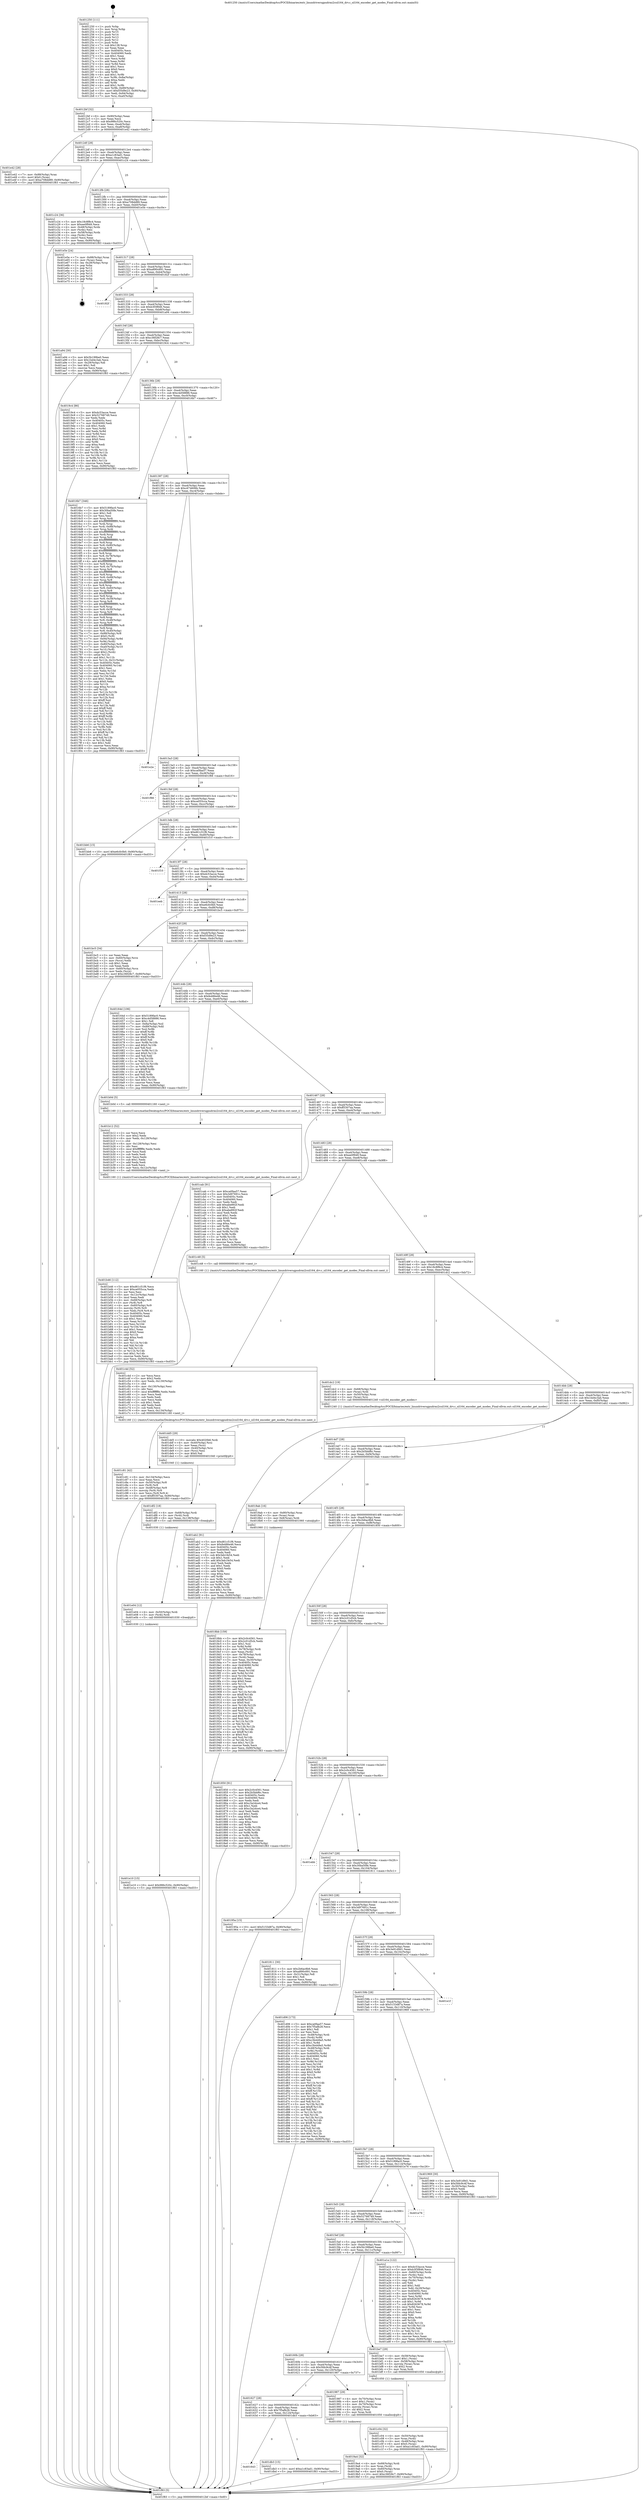 digraph "0x401250" {
  label = "0x401250 (/mnt/c/Users/mathe/Desktop/tcc/POCII/binaries/extr_linuxdriversgpudrmi2csil164_drv.c_sil164_encoder_get_modes_Final-ollvm.out::main(0))"
  labelloc = "t"
  node[shape=record]

  Entry [label="",width=0.3,height=0.3,shape=circle,fillcolor=black,style=filled]
  "0x4012bf" [label="{
     0x4012bf [32]\l
     | [instrs]\l
     &nbsp;&nbsp;0x4012bf \<+6\>: mov -0x90(%rbp),%eax\l
     &nbsp;&nbsp;0x4012c5 \<+2\>: mov %eax,%ecx\l
     &nbsp;&nbsp;0x4012c7 \<+6\>: sub $0x986c520c,%ecx\l
     &nbsp;&nbsp;0x4012cd \<+6\>: mov %eax,-0xa4(%rbp)\l
     &nbsp;&nbsp;0x4012d3 \<+6\>: mov %ecx,-0xa8(%rbp)\l
     &nbsp;&nbsp;0x4012d9 \<+6\>: je 0000000000401e42 \<main+0xbf2\>\l
  }"]
  "0x401e42" [label="{
     0x401e42 [28]\l
     | [instrs]\l
     &nbsp;&nbsp;0x401e42 \<+7\>: mov -0x88(%rbp),%rax\l
     &nbsp;&nbsp;0x401e49 \<+6\>: movl $0x0,(%rax)\l
     &nbsp;&nbsp;0x401e4f \<+10\>: movl $0xa708dd89,-0x90(%rbp)\l
     &nbsp;&nbsp;0x401e59 \<+5\>: jmp 0000000000401f83 \<main+0xd33\>\l
  }"]
  "0x4012df" [label="{
     0x4012df [28]\l
     | [instrs]\l
     &nbsp;&nbsp;0x4012df \<+5\>: jmp 00000000004012e4 \<main+0x94\>\l
     &nbsp;&nbsp;0x4012e4 \<+6\>: mov -0xa4(%rbp),%eax\l
     &nbsp;&nbsp;0x4012ea \<+5\>: sub $0xa1c83ad1,%eax\l
     &nbsp;&nbsp;0x4012ef \<+6\>: mov %eax,-0xac(%rbp)\l
     &nbsp;&nbsp;0x4012f5 \<+6\>: je 0000000000401c24 \<main+0x9d4\>\l
  }"]
  Exit [label="",width=0.3,height=0.3,shape=circle,fillcolor=black,style=filled,peripheries=2]
  "0x401c24" [label="{
     0x401c24 [36]\l
     | [instrs]\l
     &nbsp;&nbsp;0x401c24 \<+5\>: mov $0x18c8f8c4,%eax\l
     &nbsp;&nbsp;0x401c29 \<+5\>: mov $0xee0f949,%ecx\l
     &nbsp;&nbsp;0x401c2e \<+4\>: mov -0x48(%rbp),%rdx\l
     &nbsp;&nbsp;0x401c32 \<+2\>: mov (%rdx),%esi\l
     &nbsp;&nbsp;0x401c34 \<+4\>: mov -0x58(%rbp),%rdx\l
     &nbsp;&nbsp;0x401c38 \<+2\>: cmp (%rdx),%esi\l
     &nbsp;&nbsp;0x401c3a \<+3\>: cmovl %ecx,%eax\l
     &nbsp;&nbsp;0x401c3d \<+6\>: mov %eax,-0x90(%rbp)\l
     &nbsp;&nbsp;0x401c43 \<+5\>: jmp 0000000000401f83 \<main+0xd33\>\l
  }"]
  "0x4012fb" [label="{
     0x4012fb [28]\l
     | [instrs]\l
     &nbsp;&nbsp;0x4012fb \<+5\>: jmp 0000000000401300 \<main+0xb0\>\l
     &nbsp;&nbsp;0x401300 \<+6\>: mov -0xa4(%rbp),%eax\l
     &nbsp;&nbsp;0x401306 \<+5\>: sub $0xa708dd89,%eax\l
     &nbsp;&nbsp;0x40130b \<+6\>: mov %eax,-0xb0(%rbp)\l
     &nbsp;&nbsp;0x401311 \<+6\>: je 0000000000401e5e \<main+0xc0e\>\l
  }"]
  "0x401e10" [label="{
     0x401e10 [15]\l
     | [instrs]\l
     &nbsp;&nbsp;0x401e10 \<+10\>: movl $0x986c520c,-0x90(%rbp)\l
     &nbsp;&nbsp;0x401e1a \<+5\>: jmp 0000000000401f83 \<main+0xd33\>\l
  }"]
  "0x401e5e" [label="{
     0x401e5e [24]\l
     | [instrs]\l
     &nbsp;&nbsp;0x401e5e \<+7\>: mov -0x88(%rbp),%rax\l
     &nbsp;&nbsp;0x401e65 \<+2\>: mov (%rax),%eax\l
     &nbsp;&nbsp;0x401e67 \<+4\>: lea -0x28(%rbp),%rsp\l
     &nbsp;&nbsp;0x401e6b \<+1\>: pop %rbx\l
     &nbsp;&nbsp;0x401e6c \<+2\>: pop %r12\l
     &nbsp;&nbsp;0x401e6e \<+2\>: pop %r13\l
     &nbsp;&nbsp;0x401e70 \<+2\>: pop %r14\l
     &nbsp;&nbsp;0x401e72 \<+2\>: pop %r15\l
     &nbsp;&nbsp;0x401e74 \<+1\>: pop %rbp\l
     &nbsp;&nbsp;0x401e75 \<+1\>: ret\l
  }"]
  "0x401317" [label="{
     0x401317 [28]\l
     | [instrs]\l
     &nbsp;&nbsp;0x401317 \<+5\>: jmp 000000000040131c \<main+0xcc\>\l
     &nbsp;&nbsp;0x40131c \<+6\>: mov -0xa4(%rbp),%eax\l
     &nbsp;&nbsp;0x401322 \<+5\>: sub $0xa890c691,%eax\l
     &nbsp;&nbsp;0x401327 \<+6\>: mov %eax,-0xb4(%rbp)\l
     &nbsp;&nbsp;0x40132d \<+6\>: je 000000000040182f \<main+0x5df\>\l
  }"]
  "0x401e04" [label="{
     0x401e04 [12]\l
     | [instrs]\l
     &nbsp;&nbsp;0x401e04 \<+4\>: mov -0x50(%rbp),%rdi\l
     &nbsp;&nbsp;0x401e08 \<+3\>: mov (%rdi),%rdi\l
     &nbsp;&nbsp;0x401e0b \<+5\>: call 0000000000401030 \<free@plt\>\l
     | [calls]\l
     &nbsp;&nbsp;0x401030 \{1\} (unknown)\l
  }"]
  "0x40182f" [label="{
     0x40182f\l
  }", style=dashed]
  "0x401333" [label="{
     0x401333 [28]\l
     | [instrs]\l
     &nbsp;&nbsp;0x401333 \<+5\>: jmp 0000000000401338 \<main+0xe8\>\l
     &nbsp;&nbsp;0x401338 \<+6\>: mov -0xa4(%rbp),%eax\l
     &nbsp;&nbsp;0x40133e \<+5\>: sub $0xb3f3f846,%eax\l
     &nbsp;&nbsp;0x401343 \<+6\>: mov %eax,-0xb8(%rbp)\l
     &nbsp;&nbsp;0x401349 \<+6\>: je 0000000000401a94 \<main+0x844\>\l
  }"]
  "0x401df2" [label="{
     0x401df2 [18]\l
     | [instrs]\l
     &nbsp;&nbsp;0x401df2 \<+4\>: mov -0x68(%rbp),%rdi\l
     &nbsp;&nbsp;0x401df6 \<+3\>: mov (%rdi),%rdi\l
     &nbsp;&nbsp;0x401df9 \<+6\>: mov %eax,-0x138(%rbp)\l
     &nbsp;&nbsp;0x401dff \<+5\>: call 0000000000401030 \<free@plt\>\l
     | [calls]\l
     &nbsp;&nbsp;0x401030 \{1\} (unknown)\l
  }"]
  "0x401a94" [label="{
     0x401a94 [30]\l
     | [instrs]\l
     &nbsp;&nbsp;0x401a94 \<+5\>: mov $0x5b199be0,%eax\l
     &nbsp;&nbsp;0x401a99 \<+5\>: mov $0x1bd4c3ab,%ecx\l
     &nbsp;&nbsp;0x401a9e \<+3\>: mov -0x29(%rbp),%dl\l
     &nbsp;&nbsp;0x401aa1 \<+3\>: test $0x1,%dl\l
     &nbsp;&nbsp;0x401aa4 \<+3\>: cmovne %ecx,%eax\l
     &nbsp;&nbsp;0x401aa7 \<+6\>: mov %eax,-0x90(%rbp)\l
     &nbsp;&nbsp;0x401aad \<+5\>: jmp 0000000000401f83 \<main+0xd33\>\l
  }"]
  "0x40134f" [label="{
     0x40134f [28]\l
     | [instrs]\l
     &nbsp;&nbsp;0x40134f \<+5\>: jmp 0000000000401354 \<main+0x104\>\l
     &nbsp;&nbsp;0x401354 \<+6\>: mov -0xa4(%rbp),%eax\l
     &nbsp;&nbsp;0x40135a \<+5\>: sub $0xc36f28c7,%eax\l
     &nbsp;&nbsp;0x40135f \<+6\>: mov %eax,-0xbc(%rbp)\l
     &nbsp;&nbsp;0x401365 \<+6\>: je 00000000004019c4 \<main+0x774\>\l
  }"]
  "0x401dd5" [label="{
     0x401dd5 [29]\l
     | [instrs]\l
     &nbsp;&nbsp;0x401dd5 \<+10\>: movabs $0x4020b6,%rdi\l
     &nbsp;&nbsp;0x401ddf \<+4\>: mov -0x40(%rbp),%rsi\l
     &nbsp;&nbsp;0x401de3 \<+2\>: mov %eax,(%rsi)\l
     &nbsp;&nbsp;0x401de5 \<+4\>: mov -0x40(%rbp),%rsi\l
     &nbsp;&nbsp;0x401de9 \<+2\>: mov (%rsi),%esi\l
     &nbsp;&nbsp;0x401deb \<+2\>: mov $0x0,%al\l
     &nbsp;&nbsp;0x401ded \<+5\>: call 0000000000401040 \<printf@plt\>\l
     | [calls]\l
     &nbsp;&nbsp;0x401040 \{1\} (unknown)\l
  }"]
  "0x4019c4" [label="{
     0x4019c4 [86]\l
     | [instrs]\l
     &nbsp;&nbsp;0x4019c4 \<+5\>: mov $0xdc53acce,%eax\l
     &nbsp;&nbsp;0x4019c9 \<+5\>: mov $0x52768749,%ecx\l
     &nbsp;&nbsp;0x4019ce \<+2\>: xor %edx,%edx\l
     &nbsp;&nbsp;0x4019d0 \<+7\>: mov 0x40405c,%esi\l
     &nbsp;&nbsp;0x4019d7 \<+7\>: mov 0x404060,%edi\l
     &nbsp;&nbsp;0x4019de \<+3\>: sub $0x1,%edx\l
     &nbsp;&nbsp;0x4019e1 \<+3\>: mov %esi,%r8d\l
     &nbsp;&nbsp;0x4019e4 \<+3\>: add %edx,%r8d\l
     &nbsp;&nbsp;0x4019e7 \<+4\>: imul %r8d,%esi\l
     &nbsp;&nbsp;0x4019eb \<+3\>: and $0x1,%esi\l
     &nbsp;&nbsp;0x4019ee \<+3\>: cmp $0x0,%esi\l
     &nbsp;&nbsp;0x4019f1 \<+4\>: sete %r9b\l
     &nbsp;&nbsp;0x4019f5 \<+3\>: cmp $0xa,%edi\l
     &nbsp;&nbsp;0x4019f8 \<+4\>: setl %r10b\l
     &nbsp;&nbsp;0x4019fc \<+3\>: mov %r9b,%r11b\l
     &nbsp;&nbsp;0x4019ff \<+3\>: and %r10b,%r11b\l
     &nbsp;&nbsp;0x401a02 \<+3\>: xor %r10b,%r9b\l
     &nbsp;&nbsp;0x401a05 \<+3\>: or %r9b,%r11b\l
     &nbsp;&nbsp;0x401a08 \<+4\>: test $0x1,%r11b\l
     &nbsp;&nbsp;0x401a0c \<+3\>: cmovne %ecx,%eax\l
     &nbsp;&nbsp;0x401a0f \<+6\>: mov %eax,-0x90(%rbp)\l
     &nbsp;&nbsp;0x401a15 \<+5\>: jmp 0000000000401f83 \<main+0xd33\>\l
  }"]
  "0x40136b" [label="{
     0x40136b [28]\l
     | [instrs]\l
     &nbsp;&nbsp;0x40136b \<+5\>: jmp 0000000000401370 \<main+0x120\>\l
     &nbsp;&nbsp;0x401370 \<+6\>: mov -0xa4(%rbp),%eax\l
     &nbsp;&nbsp;0x401376 \<+5\>: sub $0xc4d58886,%eax\l
     &nbsp;&nbsp;0x40137b \<+6\>: mov %eax,-0xc0(%rbp)\l
     &nbsp;&nbsp;0x401381 \<+6\>: je 00000000004016b7 \<main+0x467\>\l
  }"]
  "0x401643" [label="{
     0x401643\l
  }", style=dashed]
  "0x4016b7" [label="{
     0x4016b7 [346]\l
     | [instrs]\l
     &nbsp;&nbsp;0x4016b7 \<+5\>: mov $0x5189fac0,%eax\l
     &nbsp;&nbsp;0x4016bc \<+5\>: mov $0x30ba50fe,%ecx\l
     &nbsp;&nbsp;0x4016c1 \<+2\>: mov $0x1,%dl\l
     &nbsp;&nbsp;0x4016c3 \<+2\>: xor %esi,%esi\l
     &nbsp;&nbsp;0x4016c5 \<+3\>: mov %rsp,%rdi\l
     &nbsp;&nbsp;0x4016c8 \<+4\>: add $0xfffffffffffffff0,%rdi\l
     &nbsp;&nbsp;0x4016cc \<+3\>: mov %rdi,%rsp\l
     &nbsp;&nbsp;0x4016cf \<+7\>: mov %rdi,-0x88(%rbp)\l
     &nbsp;&nbsp;0x4016d6 \<+3\>: mov %rsp,%rdi\l
     &nbsp;&nbsp;0x4016d9 \<+4\>: add $0xfffffffffffffff0,%rdi\l
     &nbsp;&nbsp;0x4016dd \<+3\>: mov %rdi,%rsp\l
     &nbsp;&nbsp;0x4016e0 \<+3\>: mov %rsp,%r8\l
     &nbsp;&nbsp;0x4016e3 \<+4\>: add $0xfffffffffffffff0,%r8\l
     &nbsp;&nbsp;0x4016e7 \<+3\>: mov %r8,%rsp\l
     &nbsp;&nbsp;0x4016ea \<+4\>: mov %r8,-0x80(%rbp)\l
     &nbsp;&nbsp;0x4016ee \<+3\>: mov %rsp,%r8\l
     &nbsp;&nbsp;0x4016f1 \<+4\>: add $0xfffffffffffffff0,%r8\l
     &nbsp;&nbsp;0x4016f5 \<+3\>: mov %r8,%rsp\l
     &nbsp;&nbsp;0x4016f8 \<+4\>: mov %r8,-0x78(%rbp)\l
     &nbsp;&nbsp;0x4016fc \<+3\>: mov %rsp,%r8\l
     &nbsp;&nbsp;0x4016ff \<+4\>: add $0xfffffffffffffff0,%r8\l
     &nbsp;&nbsp;0x401703 \<+3\>: mov %r8,%rsp\l
     &nbsp;&nbsp;0x401706 \<+4\>: mov %r8,-0x70(%rbp)\l
     &nbsp;&nbsp;0x40170a \<+3\>: mov %rsp,%r8\l
     &nbsp;&nbsp;0x40170d \<+4\>: add $0xfffffffffffffff0,%r8\l
     &nbsp;&nbsp;0x401711 \<+3\>: mov %r8,%rsp\l
     &nbsp;&nbsp;0x401714 \<+4\>: mov %r8,-0x68(%rbp)\l
     &nbsp;&nbsp;0x401718 \<+3\>: mov %rsp,%r8\l
     &nbsp;&nbsp;0x40171b \<+4\>: add $0xfffffffffffffff0,%r8\l
     &nbsp;&nbsp;0x40171f \<+3\>: mov %r8,%rsp\l
     &nbsp;&nbsp;0x401722 \<+4\>: mov %r8,-0x60(%rbp)\l
     &nbsp;&nbsp;0x401726 \<+3\>: mov %rsp,%r8\l
     &nbsp;&nbsp;0x401729 \<+4\>: add $0xfffffffffffffff0,%r8\l
     &nbsp;&nbsp;0x40172d \<+3\>: mov %r8,%rsp\l
     &nbsp;&nbsp;0x401730 \<+4\>: mov %r8,-0x58(%rbp)\l
     &nbsp;&nbsp;0x401734 \<+3\>: mov %rsp,%r8\l
     &nbsp;&nbsp;0x401737 \<+4\>: add $0xfffffffffffffff0,%r8\l
     &nbsp;&nbsp;0x40173b \<+3\>: mov %r8,%rsp\l
     &nbsp;&nbsp;0x40173e \<+4\>: mov %r8,-0x50(%rbp)\l
     &nbsp;&nbsp;0x401742 \<+3\>: mov %rsp,%r8\l
     &nbsp;&nbsp;0x401745 \<+4\>: add $0xfffffffffffffff0,%r8\l
     &nbsp;&nbsp;0x401749 \<+3\>: mov %r8,%rsp\l
     &nbsp;&nbsp;0x40174c \<+4\>: mov %r8,-0x48(%rbp)\l
     &nbsp;&nbsp;0x401750 \<+3\>: mov %rsp,%r8\l
     &nbsp;&nbsp;0x401753 \<+4\>: add $0xfffffffffffffff0,%r8\l
     &nbsp;&nbsp;0x401757 \<+3\>: mov %r8,%rsp\l
     &nbsp;&nbsp;0x40175a \<+4\>: mov %r8,-0x40(%rbp)\l
     &nbsp;&nbsp;0x40175e \<+7\>: mov -0x88(%rbp),%r8\l
     &nbsp;&nbsp;0x401765 \<+7\>: movl $0x0,(%r8)\l
     &nbsp;&nbsp;0x40176c \<+7\>: mov -0x94(%rbp),%r9d\l
     &nbsp;&nbsp;0x401773 \<+3\>: mov %r9d,(%rdi)\l
     &nbsp;&nbsp;0x401776 \<+4\>: mov -0x80(%rbp),%r8\l
     &nbsp;&nbsp;0x40177a \<+7\>: mov -0xa0(%rbp),%r10\l
     &nbsp;&nbsp;0x401781 \<+3\>: mov %r10,(%r8)\l
     &nbsp;&nbsp;0x401784 \<+3\>: cmpl $0x2,(%rdi)\l
     &nbsp;&nbsp;0x401787 \<+4\>: setne %r11b\l
     &nbsp;&nbsp;0x40178b \<+4\>: and $0x1,%r11b\l
     &nbsp;&nbsp;0x40178f \<+4\>: mov %r11b,-0x31(%rbp)\l
     &nbsp;&nbsp;0x401793 \<+7\>: mov 0x40405c,%ebx\l
     &nbsp;&nbsp;0x40179a \<+8\>: mov 0x404060,%r14d\l
     &nbsp;&nbsp;0x4017a2 \<+3\>: sub $0x1,%esi\l
     &nbsp;&nbsp;0x4017a5 \<+3\>: mov %ebx,%r15d\l
     &nbsp;&nbsp;0x4017a8 \<+3\>: add %esi,%r15d\l
     &nbsp;&nbsp;0x4017ab \<+4\>: imul %r15d,%ebx\l
     &nbsp;&nbsp;0x4017af \<+3\>: and $0x1,%ebx\l
     &nbsp;&nbsp;0x4017b2 \<+3\>: cmp $0x0,%ebx\l
     &nbsp;&nbsp;0x4017b5 \<+4\>: sete %r11b\l
     &nbsp;&nbsp;0x4017b9 \<+4\>: cmp $0xa,%r14d\l
     &nbsp;&nbsp;0x4017bd \<+4\>: setl %r12b\l
     &nbsp;&nbsp;0x4017c1 \<+3\>: mov %r11b,%r13b\l
     &nbsp;&nbsp;0x4017c4 \<+4\>: xor $0xff,%r13b\l
     &nbsp;&nbsp;0x4017c8 \<+3\>: mov %r12b,%sil\l
     &nbsp;&nbsp;0x4017cb \<+4\>: xor $0xff,%sil\l
     &nbsp;&nbsp;0x4017cf \<+3\>: xor $0x1,%dl\l
     &nbsp;&nbsp;0x4017d2 \<+3\>: mov %r13b,%dil\l
     &nbsp;&nbsp;0x4017d5 \<+4\>: and $0xff,%dil\l
     &nbsp;&nbsp;0x4017d9 \<+3\>: and %dl,%r11b\l
     &nbsp;&nbsp;0x4017dc \<+3\>: mov %sil,%r8b\l
     &nbsp;&nbsp;0x4017df \<+4\>: and $0xff,%r8b\l
     &nbsp;&nbsp;0x4017e3 \<+3\>: and %dl,%r12b\l
     &nbsp;&nbsp;0x4017e6 \<+3\>: or %r11b,%dil\l
     &nbsp;&nbsp;0x4017e9 \<+3\>: or %r12b,%r8b\l
     &nbsp;&nbsp;0x4017ec \<+3\>: xor %r8b,%dil\l
     &nbsp;&nbsp;0x4017ef \<+3\>: or %sil,%r13b\l
     &nbsp;&nbsp;0x4017f2 \<+4\>: xor $0xff,%r13b\l
     &nbsp;&nbsp;0x4017f6 \<+3\>: or $0x1,%dl\l
     &nbsp;&nbsp;0x4017f9 \<+3\>: and %dl,%r13b\l
     &nbsp;&nbsp;0x4017fc \<+3\>: or %r13b,%dil\l
     &nbsp;&nbsp;0x4017ff \<+4\>: test $0x1,%dil\l
     &nbsp;&nbsp;0x401803 \<+3\>: cmovne %ecx,%eax\l
     &nbsp;&nbsp;0x401806 \<+6\>: mov %eax,-0x90(%rbp)\l
     &nbsp;&nbsp;0x40180c \<+5\>: jmp 0000000000401f83 \<main+0xd33\>\l
  }"]
  "0x401387" [label="{
     0x401387 [28]\l
     | [instrs]\l
     &nbsp;&nbsp;0x401387 \<+5\>: jmp 000000000040138c \<main+0x13c\>\l
     &nbsp;&nbsp;0x40138c \<+6\>: mov -0xa4(%rbp),%eax\l
     &nbsp;&nbsp;0x401392 \<+5\>: sub $0xc674606b,%eax\l
     &nbsp;&nbsp;0x401397 \<+6\>: mov %eax,-0xc4(%rbp)\l
     &nbsp;&nbsp;0x40139d \<+6\>: je 0000000000401e2e \<main+0xbde\>\l
  }"]
  "0x401db3" [label="{
     0x401db3 [15]\l
     | [instrs]\l
     &nbsp;&nbsp;0x401db3 \<+10\>: movl $0xa1c83ad1,-0x90(%rbp)\l
     &nbsp;&nbsp;0x401dbd \<+5\>: jmp 0000000000401f83 \<main+0xd33\>\l
  }"]
  "0x401e2e" [label="{
     0x401e2e\l
  }", style=dashed]
  "0x4013a3" [label="{
     0x4013a3 [28]\l
     | [instrs]\l
     &nbsp;&nbsp;0x4013a3 \<+5\>: jmp 00000000004013a8 \<main+0x158\>\l
     &nbsp;&nbsp;0x4013a8 \<+6\>: mov -0xa4(%rbp),%eax\l
     &nbsp;&nbsp;0x4013ae \<+5\>: sub $0xca0faa57,%eax\l
     &nbsp;&nbsp;0x4013b3 \<+6\>: mov %eax,-0xc8(%rbp)\l
     &nbsp;&nbsp;0x4013b9 \<+6\>: je 0000000000401f66 \<main+0xd16\>\l
  }"]
  "0x401c81" [label="{
     0x401c81 [42]\l
     | [instrs]\l
     &nbsp;&nbsp;0x401c81 \<+6\>: mov -0x134(%rbp),%ecx\l
     &nbsp;&nbsp;0x401c87 \<+3\>: imul %eax,%ecx\l
     &nbsp;&nbsp;0x401c8a \<+4\>: mov -0x50(%rbp),%r8\l
     &nbsp;&nbsp;0x401c8e \<+3\>: mov (%r8),%r8\l
     &nbsp;&nbsp;0x401c91 \<+4\>: mov -0x48(%rbp),%r9\l
     &nbsp;&nbsp;0x401c95 \<+3\>: movslq (%r9),%r9\l
     &nbsp;&nbsp;0x401c98 \<+4\>: mov %ecx,(%r8,%r9,4)\l
     &nbsp;&nbsp;0x401c9c \<+10\>: movl $0xff3307aa,-0x90(%rbp)\l
     &nbsp;&nbsp;0x401ca6 \<+5\>: jmp 0000000000401f83 \<main+0xd33\>\l
  }"]
  "0x401f66" [label="{
     0x401f66\l
  }", style=dashed]
  "0x4013bf" [label="{
     0x4013bf [28]\l
     | [instrs]\l
     &nbsp;&nbsp;0x4013bf \<+5\>: jmp 00000000004013c4 \<main+0x174\>\l
     &nbsp;&nbsp;0x4013c4 \<+6\>: mov -0xa4(%rbp),%eax\l
     &nbsp;&nbsp;0x4013ca \<+5\>: sub $0xce055cca,%eax\l
     &nbsp;&nbsp;0x4013cf \<+6\>: mov %eax,-0xcc(%rbp)\l
     &nbsp;&nbsp;0x4013d5 \<+6\>: je 0000000000401bb6 \<main+0x966\>\l
  }"]
  "0x401c4d" [label="{
     0x401c4d [52]\l
     | [instrs]\l
     &nbsp;&nbsp;0x401c4d \<+2\>: xor %ecx,%ecx\l
     &nbsp;&nbsp;0x401c4f \<+5\>: mov $0x2,%edx\l
     &nbsp;&nbsp;0x401c54 \<+6\>: mov %edx,-0x130(%rbp)\l
     &nbsp;&nbsp;0x401c5a \<+1\>: cltd\l
     &nbsp;&nbsp;0x401c5b \<+6\>: mov -0x130(%rbp),%esi\l
     &nbsp;&nbsp;0x401c61 \<+2\>: idiv %esi\l
     &nbsp;&nbsp;0x401c63 \<+6\>: imul $0xfffffffe,%edx,%edx\l
     &nbsp;&nbsp;0x401c69 \<+2\>: mov %ecx,%edi\l
     &nbsp;&nbsp;0x401c6b \<+2\>: sub %edx,%edi\l
     &nbsp;&nbsp;0x401c6d \<+2\>: mov %ecx,%edx\l
     &nbsp;&nbsp;0x401c6f \<+3\>: sub $0x1,%edx\l
     &nbsp;&nbsp;0x401c72 \<+2\>: add %edx,%edi\l
     &nbsp;&nbsp;0x401c74 \<+2\>: sub %edi,%ecx\l
     &nbsp;&nbsp;0x401c76 \<+6\>: mov %ecx,-0x134(%rbp)\l
     &nbsp;&nbsp;0x401c7c \<+5\>: call 0000000000401160 \<next_i\>\l
     | [calls]\l
     &nbsp;&nbsp;0x401160 \{1\} (/mnt/c/Users/mathe/Desktop/tcc/POCII/binaries/extr_linuxdriversgpudrmi2csil164_drv.c_sil164_encoder_get_modes_Final-ollvm.out::next_i)\l
  }"]
  "0x401bb6" [label="{
     0x401bb6 [15]\l
     | [instrs]\l
     &nbsp;&nbsp;0x401bb6 \<+10\>: movl $0xe6cfc0b0,-0x90(%rbp)\l
     &nbsp;&nbsp;0x401bc0 \<+5\>: jmp 0000000000401f83 \<main+0xd33\>\l
  }"]
  "0x4013db" [label="{
     0x4013db [28]\l
     | [instrs]\l
     &nbsp;&nbsp;0x4013db \<+5\>: jmp 00000000004013e0 \<main+0x190\>\l
     &nbsp;&nbsp;0x4013e0 \<+6\>: mov -0xa4(%rbp),%eax\l
     &nbsp;&nbsp;0x4013e6 \<+5\>: sub $0xd61c51f6,%eax\l
     &nbsp;&nbsp;0x4013eb \<+6\>: mov %eax,-0xd0(%rbp)\l
     &nbsp;&nbsp;0x4013f1 \<+6\>: je 0000000000401f10 \<main+0xcc0\>\l
  }"]
  "0x401c04" [label="{
     0x401c04 [32]\l
     | [instrs]\l
     &nbsp;&nbsp;0x401c04 \<+4\>: mov -0x50(%rbp),%rdi\l
     &nbsp;&nbsp;0x401c08 \<+3\>: mov %rax,(%rdi)\l
     &nbsp;&nbsp;0x401c0b \<+4\>: mov -0x48(%rbp),%rax\l
     &nbsp;&nbsp;0x401c0f \<+6\>: movl $0x0,(%rax)\l
     &nbsp;&nbsp;0x401c15 \<+10\>: movl $0xa1c83ad1,-0x90(%rbp)\l
     &nbsp;&nbsp;0x401c1f \<+5\>: jmp 0000000000401f83 \<main+0xd33\>\l
  }"]
  "0x401f10" [label="{
     0x401f10\l
  }", style=dashed]
  "0x4013f7" [label="{
     0x4013f7 [28]\l
     | [instrs]\l
     &nbsp;&nbsp;0x4013f7 \<+5\>: jmp 00000000004013fc \<main+0x1ac\>\l
     &nbsp;&nbsp;0x4013fc \<+6\>: mov -0xa4(%rbp),%eax\l
     &nbsp;&nbsp;0x401402 \<+5\>: sub $0xdc53acce,%eax\l
     &nbsp;&nbsp;0x401407 \<+6\>: mov %eax,-0xd4(%rbp)\l
     &nbsp;&nbsp;0x40140d \<+6\>: je 0000000000401eeb \<main+0xc9b\>\l
  }"]
  "0x401b46" [label="{
     0x401b46 [112]\l
     | [instrs]\l
     &nbsp;&nbsp;0x401b46 \<+5\>: mov $0xd61c51f6,%ecx\l
     &nbsp;&nbsp;0x401b4b \<+5\>: mov $0xce055cca,%edx\l
     &nbsp;&nbsp;0x401b50 \<+2\>: xor %esi,%esi\l
     &nbsp;&nbsp;0x401b52 \<+6\>: mov -0x12c(%rbp),%edi\l
     &nbsp;&nbsp;0x401b58 \<+3\>: imul %eax,%edi\l
     &nbsp;&nbsp;0x401b5b \<+4\>: mov -0x68(%rbp),%r8\l
     &nbsp;&nbsp;0x401b5f \<+3\>: mov (%r8),%r8\l
     &nbsp;&nbsp;0x401b62 \<+4\>: mov -0x60(%rbp),%r9\l
     &nbsp;&nbsp;0x401b66 \<+3\>: movslq (%r9),%r9\l
     &nbsp;&nbsp;0x401b69 \<+4\>: mov %edi,(%r8,%r9,4)\l
     &nbsp;&nbsp;0x401b6d \<+7\>: mov 0x40405c,%eax\l
     &nbsp;&nbsp;0x401b74 \<+7\>: mov 0x404060,%edi\l
     &nbsp;&nbsp;0x401b7b \<+3\>: sub $0x1,%esi\l
     &nbsp;&nbsp;0x401b7e \<+3\>: mov %eax,%r10d\l
     &nbsp;&nbsp;0x401b81 \<+3\>: add %esi,%r10d\l
     &nbsp;&nbsp;0x401b84 \<+4\>: imul %r10d,%eax\l
     &nbsp;&nbsp;0x401b88 \<+3\>: and $0x1,%eax\l
     &nbsp;&nbsp;0x401b8b \<+3\>: cmp $0x0,%eax\l
     &nbsp;&nbsp;0x401b8e \<+4\>: sete %r11b\l
     &nbsp;&nbsp;0x401b92 \<+3\>: cmp $0xa,%edi\l
     &nbsp;&nbsp;0x401b95 \<+3\>: setl %bl\l
     &nbsp;&nbsp;0x401b98 \<+3\>: mov %r11b,%r14b\l
     &nbsp;&nbsp;0x401b9b \<+3\>: and %bl,%r14b\l
     &nbsp;&nbsp;0x401b9e \<+3\>: xor %bl,%r11b\l
     &nbsp;&nbsp;0x401ba1 \<+3\>: or %r11b,%r14b\l
     &nbsp;&nbsp;0x401ba4 \<+4\>: test $0x1,%r14b\l
     &nbsp;&nbsp;0x401ba8 \<+3\>: cmovne %edx,%ecx\l
     &nbsp;&nbsp;0x401bab \<+6\>: mov %ecx,-0x90(%rbp)\l
     &nbsp;&nbsp;0x401bb1 \<+5\>: jmp 0000000000401f83 \<main+0xd33\>\l
  }"]
  "0x401eeb" [label="{
     0x401eeb\l
  }", style=dashed]
  "0x401413" [label="{
     0x401413 [28]\l
     | [instrs]\l
     &nbsp;&nbsp;0x401413 \<+5\>: jmp 0000000000401418 \<main+0x1c8\>\l
     &nbsp;&nbsp;0x401418 \<+6\>: mov -0xa4(%rbp),%eax\l
     &nbsp;&nbsp;0x40141e \<+5\>: sub $0xe6cfc0b0,%eax\l
     &nbsp;&nbsp;0x401423 \<+6\>: mov %eax,-0xd8(%rbp)\l
     &nbsp;&nbsp;0x401429 \<+6\>: je 0000000000401bc5 \<main+0x975\>\l
  }"]
  "0x401b12" [label="{
     0x401b12 [52]\l
     | [instrs]\l
     &nbsp;&nbsp;0x401b12 \<+2\>: xor %ecx,%ecx\l
     &nbsp;&nbsp;0x401b14 \<+5\>: mov $0x2,%edx\l
     &nbsp;&nbsp;0x401b19 \<+6\>: mov %edx,-0x128(%rbp)\l
     &nbsp;&nbsp;0x401b1f \<+1\>: cltd\l
     &nbsp;&nbsp;0x401b20 \<+6\>: mov -0x128(%rbp),%esi\l
     &nbsp;&nbsp;0x401b26 \<+2\>: idiv %esi\l
     &nbsp;&nbsp;0x401b28 \<+6\>: imul $0xfffffffe,%edx,%edx\l
     &nbsp;&nbsp;0x401b2e \<+2\>: mov %ecx,%edi\l
     &nbsp;&nbsp;0x401b30 \<+2\>: sub %edx,%edi\l
     &nbsp;&nbsp;0x401b32 \<+2\>: mov %ecx,%edx\l
     &nbsp;&nbsp;0x401b34 \<+3\>: sub $0x1,%edx\l
     &nbsp;&nbsp;0x401b37 \<+2\>: add %edx,%edi\l
     &nbsp;&nbsp;0x401b39 \<+2\>: sub %edi,%ecx\l
     &nbsp;&nbsp;0x401b3b \<+6\>: mov %ecx,-0x12c(%rbp)\l
     &nbsp;&nbsp;0x401b41 \<+5\>: call 0000000000401160 \<next_i\>\l
     | [calls]\l
     &nbsp;&nbsp;0x401160 \{1\} (/mnt/c/Users/mathe/Desktop/tcc/POCII/binaries/extr_linuxdriversgpudrmi2csil164_drv.c_sil164_encoder_get_modes_Final-ollvm.out::next_i)\l
  }"]
  "0x401bc5" [label="{
     0x401bc5 [34]\l
     | [instrs]\l
     &nbsp;&nbsp;0x401bc5 \<+2\>: xor %eax,%eax\l
     &nbsp;&nbsp;0x401bc7 \<+4\>: mov -0x60(%rbp),%rcx\l
     &nbsp;&nbsp;0x401bcb \<+2\>: mov (%rcx),%edx\l
     &nbsp;&nbsp;0x401bcd \<+3\>: sub $0x1,%eax\l
     &nbsp;&nbsp;0x401bd0 \<+2\>: sub %eax,%edx\l
     &nbsp;&nbsp;0x401bd2 \<+4\>: mov -0x60(%rbp),%rcx\l
     &nbsp;&nbsp;0x401bd6 \<+2\>: mov %edx,(%rcx)\l
     &nbsp;&nbsp;0x401bd8 \<+10\>: movl $0xc36f28c7,-0x90(%rbp)\l
     &nbsp;&nbsp;0x401be2 \<+5\>: jmp 0000000000401f83 \<main+0xd33\>\l
  }"]
  "0x40142f" [label="{
     0x40142f [28]\l
     | [instrs]\l
     &nbsp;&nbsp;0x40142f \<+5\>: jmp 0000000000401434 \<main+0x1e4\>\l
     &nbsp;&nbsp;0x401434 \<+6\>: mov -0xa4(%rbp),%eax\l
     &nbsp;&nbsp;0x40143a \<+5\>: sub $0xf35d9e23,%eax\l
     &nbsp;&nbsp;0x40143f \<+6\>: mov %eax,-0xdc(%rbp)\l
     &nbsp;&nbsp;0x401445 \<+6\>: je 000000000040164d \<main+0x3fd\>\l
  }"]
  "0x4019a4" [label="{
     0x4019a4 [32]\l
     | [instrs]\l
     &nbsp;&nbsp;0x4019a4 \<+4\>: mov -0x68(%rbp),%rdi\l
     &nbsp;&nbsp;0x4019a8 \<+3\>: mov %rax,(%rdi)\l
     &nbsp;&nbsp;0x4019ab \<+4\>: mov -0x60(%rbp),%rax\l
     &nbsp;&nbsp;0x4019af \<+6\>: movl $0x0,(%rax)\l
     &nbsp;&nbsp;0x4019b5 \<+10\>: movl $0xc36f28c7,-0x90(%rbp)\l
     &nbsp;&nbsp;0x4019bf \<+5\>: jmp 0000000000401f83 \<main+0xd33\>\l
  }"]
  "0x40164d" [label="{
     0x40164d [106]\l
     | [instrs]\l
     &nbsp;&nbsp;0x40164d \<+5\>: mov $0x5189fac0,%eax\l
     &nbsp;&nbsp;0x401652 \<+5\>: mov $0xc4d58886,%ecx\l
     &nbsp;&nbsp;0x401657 \<+2\>: mov $0x1,%dl\l
     &nbsp;&nbsp;0x401659 \<+7\>: mov -0x8a(%rbp),%sil\l
     &nbsp;&nbsp;0x401660 \<+7\>: mov -0x89(%rbp),%dil\l
     &nbsp;&nbsp;0x401667 \<+3\>: mov %sil,%r8b\l
     &nbsp;&nbsp;0x40166a \<+4\>: xor $0xff,%r8b\l
     &nbsp;&nbsp;0x40166e \<+3\>: mov %dil,%r9b\l
     &nbsp;&nbsp;0x401671 \<+4\>: xor $0xff,%r9b\l
     &nbsp;&nbsp;0x401675 \<+3\>: xor $0x0,%dl\l
     &nbsp;&nbsp;0x401678 \<+3\>: mov %r8b,%r10b\l
     &nbsp;&nbsp;0x40167b \<+4\>: and $0x0,%r10b\l
     &nbsp;&nbsp;0x40167f \<+3\>: and %dl,%sil\l
     &nbsp;&nbsp;0x401682 \<+3\>: mov %r9b,%r11b\l
     &nbsp;&nbsp;0x401685 \<+4\>: and $0x0,%r11b\l
     &nbsp;&nbsp;0x401689 \<+3\>: and %dl,%dil\l
     &nbsp;&nbsp;0x40168c \<+3\>: or %sil,%r10b\l
     &nbsp;&nbsp;0x40168f \<+3\>: or %dil,%r11b\l
     &nbsp;&nbsp;0x401692 \<+3\>: xor %r11b,%r10b\l
     &nbsp;&nbsp;0x401695 \<+3\>: or %r9b,%r8b\l
     &nbsp;&nbsp;0x401698 \<+4\>: xor $0xff,%r8b\l
     &nbsp;&nbsp;0x40169c \<+3\>: or $0x0,%dl\l
     &nbsp;&nbsp;0x40169f \<+3\>: and %dl,%r8b\l
     &nbsp;&nbsp;0x4016a2 \<+3\>: or %r8b,%r10b\l
     &nbsp;&nbsp;0x4016a5 \<+4\>: test $0x1,%r10b\l
     &nbsp;&nbsp;0x4016a9 \<+3\>: cmovne %ecx,%eax\l
     &nbsp;&nbsp;0x4016ac \<+6\>: mov %eax,-0x90(%rbp)\l
     &nbsp;&nbsp;0x4016b2 \<+5\>: jmp 0000000000401f83 \<main+0xd33\>\l
  }"]
  "0x40144b" [label="{
     0x40144b [28]\l
     | [instrs]\l
     &nbsp;&nbsp;0x40144b \<+5\>: jmp 0000000000401450 \<main+0x200\>\l
     &nbsp;&nbsp;0x401450 \<+6\>: mov -0xa4(%rbp),%eax\l
     &nbsp;&nbsp;0x401456 \<+5\>: sub $0xfe486e46,%eax\l
     &nbsp;&nbsp;0x40145b \<+6\>: mov %eax,-0xe0(%rbp)\l
     &nbsp;&nbsp;0x401461 \<+6\>: je 0000000000401b0d \<main+0x8bd\>\l
  }"]
  "0x401f83" [label="{
     0x401f83 [5]\l
     | [instrs]\l
     &nbsp;&nbsp;0x401f83 \<+5\>: jmp 00000000004012bf \<main+0x6f\>\l
  }"]
  "0x401250" [label="{
     0x401250 [111]\l
     | [instrs]\l
     &nbsp;&nbsp;0x401250 \<+1\>: push %rbp\l
     &nbsp;&nbsp;0x401251 \<+3\>: mov %rsp,%rbp\l
     &nbsp;&nbsp;0x401254 \<+2\>: push %r15\l
     &nbsp;&nbsp;0x401256 \<+2\>: push %r14\l
     &nbsp;&nbsp;0x401258 \<+2\>: push %r13\l
     &nbsp;&nbsp;0x40125a \<+2\>: push %r12\l
     &nbsp;&nbsp;0x40125c \<+1\>: push %rbx\l
     &nbsp;&nbsp;0x40125d \<+7\>: sub $0x138,%rsp\l
     &nbsp;&nbsp;0x401264 \<+2\>: xor %eax,%eax\l
     &nbsp;&nbsp;0x401266 \<+7\>: mov 0x40405c,%ecx\l
     &nbsp;&nbsp;0x40126d \<+7\>: mov 0x404060,%edx\l
     &nbsp;&nbsp;0x401274 \<+3\>: sub $0x1,%eax\l
     &nbsp;&nbsp;0x401277 \<+3\>: mov %ecx,%r8d\l
     &nbsp;&nbsp;0x40127a \<+3\>: add %eax,%r8d\l
     &nbsp;&nbsp;0x40127d \<+4\>: imul %r8d,%ecx\l
     &nbsp;&nbsp;0x401281 \<+3\>: and $0x1,%ecx\l
     &nbsp;&nbsp;0x401284 \<+3\>: cmp $0x0,%ecx\l
     &nbsp;&nbsp;0x401287 \<+4\>: sete %r9b\l
     &nbsp;&nbsp;0x40128b \<+4\>: and $0x1,%r9b\l
     &nbsp;&nbsp;0x40128f \<+7\>: mov %r9b,-0x8a(%rbp)\l
     &nbsp;&nbsp;0x401296 \<+3\>: cmp $0xa,%edx\l
     &nbsp;&nbsp;0x401299 \<+4\>: setl %r9b\l
     &nbsp;&nbsp;0x40129d \<+4\>: and $0x1,%r9b\l
     &nbsp;&nbsp;0x4012a1 \<+7\>: mov %r9b,-0x89(%rbp)\l
     &nbsp;&nbsp;0x4012a8 \<+10\>: movl $0xf35d9e23,-0x90(%rbp)\l
     &nbsp;&nbsp;0x4012b2 \<+6\>: mov %edi,-0x94(%rbp)\l
     &nbsp;&nbsp;0x4012b8 \<+7\>: mov %rsi,-0xa0(%rbp)\l
  }"]
  "0x401627" [label="{
     0x401627 [28]\l
     | [instrs]\l
     &nbsp;&nbsp;0x401627 \<+5\>: jmp 000000000040162c \<main+0x3dc\>\l
     &nbsp;&nbsp;0x40162c \<+6\>: mov -0xa4(%rbp),%eax\l
     &nbsp;&nbsp;0x401632 \<+5\>: sub $0x7f5afb28,%eax\l
     &nbsp;&nbsp;0x401637 \<+6\>: mov %eax,-0x124(%rbp)\l
     &nbsp;&nbsp;0x40163d \<+6\>: je 0000000000401db3 \<main+0xb63\>\l
  }"]
  "0x401987" [label="{
     0x401987 [29]\l
     | [instrs]\l
     &nbsp;&nbsp;0x401987 \<+4\>: mov -0x70(%rbp),%rax\l
     &nbsp;&nbsp;0x40198b \<+6\>: movl $0x1,(%rax)\l
     &nbsp;&nbsp;0x401991 \<+4\>: mov -0x70(%rbp),%rax\l
     &nbsp;&nbsp;0x401995 \<+3\>: movslq (%rax),%rax\l
     &nbsp;&nbsp;0x401998 \<+4\>: shl $0x2,%rax\l
     &nbsp;&nbsp;0x40199c \<+3\>: mov %rax,%rdi\l
     &nbsp;&nbsp;0x40199f \<+5\>: call 0000000000401050 \<malloc@plt\>\l
     | [calls]\l
     &nbsp;&nbsp;0x401050 \{1\} (unknown)\l
  }"]
  "0x401b0d" [label="{
     0x401b0d [5]\l
     | [instrs]\l
     &nbsp;&nbsp;0x401b0d \<+5\>: call 0000000000401160 \<next_i\>\l
     | [calls]\l
     &nbsp;&nbsp;0x401160 \{1\} (/mnt/c/Users/mathe/Desktop/tcc/POCII/binaries/extr_linuxdriversgpudrmi2csil164_drv.c_sil164_encoder_get_modes_Final-ollvm.out::next_i)\l
  }"]
  "0x401467" [label="{
     0x401467 [28]\l
     | [instrs]\l
     &nbsp;&nbsp;0x401467 \<+5\>: jmp 000000000040146c \<main+0x21c\>\l
     &nbsp;&nbsp;0x40146c \<+6\>: mov -0xa4(%rbp),%eax\l
     &nbsp;&nbsp;0x401472 \<+5\>: sub $0xff3307aa,%eax\l
     &nbsp;&nbsp;0x401477 \<+6\>: mov %eax,-0xe4(%rbp)\l
     &nbsp;&nbsp;0x40147d \<+6\>: je 0000000000401cab \<main+0xa5b\>\l
  }"]
  "0x40160b" [label="{
     0x40160b [28]\l
     | [instrs]\l
     &nbsp;&nbsp;0x40160b \<+5\>: jmp 0000000000401610 \<main+0x3c0\>\l
     &nbsp;&nbsp;0x401610 \<+6\>: mov -0xa4(%rbp),%eax\l
     &nbsp;&nbsp;0x401616 \<+5\>: sub $0x5fdc9c4f,%eax\l
     &nbsp;&nbsp;0x40161b \<+6\>: mov %eax,-0x120(%rbp)\l
     &nbsp;&nbsp;0x401621 \<+6\>: je 0000000000401987 \<main+0x737\>\l
  }"]
  "0x401cab" [label="{
     0x401cab [91]\l
     | [instrs]\l
     &nbsp;&nbsp;0x401cab \<+5\>: mov $0xca0faa57,%eax\l
     &nbsp;&nbsp;0x401cb0 \<+5\>: mov $0x3d97691c,%ecx\l
     &nbsp;&nbsp;0x401cb5 \<+7\>: mov 0x40405c,%edx\l
     &nbsp;&nbsp;0x401cbc \<+7\>: mov 0x404060,%esi\l
     &nbsp;&nbsp;0x401cc3 \<+2\>: mov %edx,%edi\l
     &nbsp;&nbsp;0x401cc5 \<+6\>: add $0xabe892f,%edi\l
     &nbsp;&nbsp;0x401ccb \<+3\>: sub $0x1,%edi\l
     &nbsp;&nbsp;0x401cce \<+6\>: sub $0xabe892f,%edi\l
     &nbsp;&nbsp;0x401cd4 \<+3\>: imul %edi,%edx\l
     &nbsp;&nbsp;0x401cd7 \<+3\>: and $0x1,%edx\l
     &nbsp;&nbsp;0x401cda \<+3\>: cmp $0x0,%edx\l
     &nbsp;&nbsp;0x401cdd \<+4\>: sete %r8b\l
     &nbsp;&nbsp;0x401ce1 \<+3\>: cmp $0xa,%esi\l
     &nbsp;&nbsp;0x401ce4 \<+4\>: setl %r9b\l
     &nbsp;&nbsp;0x401ce8 \<+3\>: mov %r8b,%r10b\l
     &nbsp;&nbsp;0x401ceb \<+3\>: and %r9b,%r10b\l
     &nbsp;&nbsp;0x401cee \<+3\>: xor %r9b,%r8b\l
     &nbsp;&nbsp;0x401cf1 \<+3\>: or %r8b,%r10b\l
     &nbsp;&nbsp;0x401cf4 \<+4\>: test $0x1,%r10b\l
     &nbsp;&nbsp;0x401cf8 \<+3\>: cmovne %ecx,%eax\l
     &nbsp;&nbsp;0x401cfb \<+6\>: mov %eax,-0x90(%rbp)\l
     &nbsp;&nbsp;0x401d01 \<+5\>: jmp 0000000000401f83 \<main+0xd33\>\l
  }"]
  "0x401483" [label="{
     0x401483 [28]\l
     | [instrs]\l
     &nbsp;&nbsp;0x401483 \<+5\>: jmp 0000000000401488 \<main+0x238\>\l
     &nbsp;&nbsp;0x401488 \<+6\>: mov -0xa4(%rbp),%eax\l
     &nbsp;&nbsp;0x40148e \<+5\>: sub $0xee0f949,%eax\l
     &nbsp;&nbsp;0x401493 \<+6\>: mov %eax,-0xe8(%rbp)\l
     &nbsp;&nbsp;0x401499 \<+6\>: je 0000000000401c48 \<main+0x9f8\>\l
  }"]
  "0x401be7" [label="{
     0x401be7 [29]\l
     | [instrs]\l
     &nbsp;&nbsp;0x401be7 \<+4\>: mov -0x58(%rbp),%rax\l
     &nbsp;&nbsp;0x401beb \<+6\>: movl $0x1,(%rax)\l
     &nbsp;&nbsp;0x401bf1 \<+4\>: mov -0x58(%rbp),%rax\l
     &nbsp;&nbsp;0x401bf5 \<+3\>: movslq (%rax),%rax\l
     &nbsp;&nbsp;0x401bf8 \<+4\>: shl $0x2,%rax\l
     &nbsp;&nbsp;0x401bfc \<+3\>: mov %rax,%rdi\l
     &nbsp;&nbsp;0x401bff \<+5\>: call 0000000000401050 \<malloc@plt\>\l
     | [calls]\l
     &nbsp;&nbsp;0x401050 \{1\} (unknown)\l
  }"]
  "0x401c48" [label="{
     0x401c48 [5]\l
     | [instrs]\l
     &nbsp;&nbsp;0x401c48 \<+5\>: call 0000000000401160 \<next_i\>\l
     | [calls]\l
     &nbsp;&nbsp;0x401160 \{1\} (/mnt/c/Users/mathe/Desktop/tcc/POCII/binaries/extr_linuxdriversgpudrmi2csil164_drv.c_sil164_encoder_get_modes_Final-ollvm.out::next_i)\l
  }"]
  "0x40149f" [label="{
     0x40149f [28]\l
     | [instrs]\l
     &nbsp;&nbsp;0x40149f \<+5\>: jmp 00000000004014a4 \<main+0x254\>\l
     &nbsp;&nbsp;0x4014a4 \<+6\>: mov -0xa4(%rbp),%eax\l
     &nbsp;&nbsp;0x4014aa \<+5\>: sub $0x18c8f8c4,%eax\l
     &nbsp;&nbsp;0x4014af \<+6\>: mov %eax,-0xec(%rbp)\l
     &nbsp;&nbsp;0x4014b5 \<+6\>: je 0000000000401dc2 \<main+0xb72\>\l
  }"]
  "0x4015ef" [label="{
     0x4015ef [28]\l
     | [instrs]\l
     &nbsp;&nbsp;0x4015ef \<+5\>: jmp 00000000004015f4 \<main+0x3a4\>\l
     &nbsp;&nbsp;0x4015f4 \<+6\>: mov -0xa4(%rbp),%eax\l
     &nbsp;&nbsp;0x4015fa \<+5\>: sub $0x5b199be0,%eax\l
     &nbsp;&nbsp;0x4015ff \<+6\>: mov %eax,-0x11c(%rbp)\l
     &nbsp;&nbsp;0x401605 \<+6\>: je 0000000000401be7 \<main+0x997\>\l
  }"]
  "0x401dc2" [label="{
     0x401dc2 [19]\l
     | [instrs]\l
     &nbsp;&nbsp;0x401dc2 \<+4\>: mov -0x68(%rbp),%rax\l
     &nbsp;&nbsp;0x401dc6 \<+3\>: mov (%rax),%rdi\l
     &nbsp;&nbsp;0x401dc9 \<+4\>: mov -0x50(%rbp),%rax\l
     &nbsp;&nbsp;0x401dcd \<+3\>: mov (%rax),%rsi\l
     &nbsp;&nbsp;0x401dd0 \<+5\>: call 0000000000401240 \<sil164_encoder_get_modes\>\l
     | [calls]\l
     &nbsp;&nbsp;0x401240 \{1\} (/mnt/c/Users/mathe/Desktop/tcc/POCII/binaries/extr_linuxdriversgpudrmi2csil164_drv.c_sil164_encoder_get_modes_Final-ollvm.out::sil164_encoder_get_modes)\l
  }"]
  "0x4014bb" [label="{
     0x4014bb [28]\l
     | [instrs]\l
     &nbsp;&nbsp;0x4014bb \<+5\>: jmp 00000000004014c0 \<main+0x270\>\l
     &nbsp;&nbsp;0x4014c0 \<+6\>: mov -0xa4(%rbp),%eax\l
     &nbsp;&nbsp;0x4014c6 \<+5\>: sub $0x1bd4c3ab,%eax\l
     &nbsp;&nbsp;0x4014cb \<+6\>: mov %eax,-0xf0(%rbp)\l
     &nbsp;&nbsp;0x4014d1 \<+6\>: je 0000000000401ab2 \<main+0x862\>\l
  }"]
  "0x401a1a" [label="{
     0x401a1a [122]\l
     | [instrs]\l
     &nbsp;&nbsp;0x401a1a \<+5\>: mov $0xdc53acce,%eax\l
     &nbsp;&nbsp;0x401a1f \<+5\>: mov $0xb3f3f846,%ecx\l
     &nbsp;&nbsp;0x401a24 \<+4\>: mov -0x60(%rbp),%rdx\l
     &nbsp;&nbsp;0x401a28 \<+2\>: mov (%rdx),%esi\l
     &nbsp;&nbsp;0x401a2a \<+4\>: mov -0x70(%rbp),%rdx\l
     &nbsp;&nbsp;0x401a2e \<+2\>: cmp (%rdx),%esi\l
     &nbsp;&nbsp;0x401a30 \<+4\>: setl %dil\l
     &nbsp;&nbsp;0x401a34 \<+4\>: and $0x1,%dil\l
     &nbsp;&nbsp;0x401a38 \<+4\>: mov %dil,-0x29(%rbp)\l
     &nbsp;&nbsp;0x401a3c \<+7\>: mov 0x40405c,%esi\l
     &nbsp;&nbsp;0x401a43 \<+8\>: mov 0x404060,%r8d\l
     &nbsp;&nbsp;0x401a4b \<+3\>: mov %esi,%r9d\l
     &nbsp;&nbsp;0x401a4e \<+7\>: add $0x8263678,%r9d\l
     &nbsp;&nbsp;0x401a55 \<+4\>: sub $0x1,%r9d\l
     &nbsp;&nbsp;0x401a59 \<+7\>: sub $0x8263678,%r9d\l
     &nbsp;&nbsp;0x401a60 \<+4\>: imul %r9d,%esi\l
     &nbsp;&nbsp;0x401a64 \<+3\>: and $0x1,%esi\l
     &nbsp;&nbsp;0x401a67 \<+3\>: cmp $0x0,%esi\l
     &nbsp;&nbsp;0x401a6a \<+4\>: sete %dil\l
     &nbsp;&nbsp;0x401a6e \<+4\>: cmp $0xa,%r8d\l
     &nbsp;&nbsp;0x401a72 \<+4\>: setl %r10b\l
     &nbsp;&nbsp;0x401a76 \<+3\>: mov %dil,%r11b\l
     &nbsp;&nbsp;0x401a79 \<+3\>: and %r10b,%r11b\l
     &nbsp;&nbsp;0x401a7c \<+3\>: xor %r10b,%dil\l
     &nbsp;&nbsp;0x401a7f \<+3\>: or %dil,%r11b\l
     &nbsp;&nbsp;0x401a82 \<+4\>: test $0x1,%r11b\l
     &nbsp;&nbsp;0x401a86 \<+3\>: cmovne %ecx,%eax\l
     &nbsp;&nbsp;0x401a89 \<+6\>: mov %eax,-0x90(%rbp)\l
     &nbsp;&nbsp;0x401a8f \<+5\>: jmp 0000000000401f83 \<main+0xd33\>\l
  }"]
  "0x401ab2" [label="{
     0x401ab2 [91]\l
     | [instrs]\l
     &nbsp;&nbsp;0x401ab2 \<+5\>: mov $0xd61c51f6,%eax\l
     &nbsp;&nbsp;0x401ab7 \<+5\>: mov $0xfe486e46,%ecx\l
     &nbsp;&nbsp;0x401abc \<+7\>: mov 0x40405c,%edx\l
     &nbsp;&nbsp;0x401ac3 \<+7\>: mov 0x404060,%esi\l
     &nbsp;&nbsp;0x401aca \<+2\>: mov %edx,%edi\l
     &nbsp;&nbsp;0x401acc \<+6\>: sub $0x3eb1fe54,%edi\l
     &nbsp;&nbsp;0x401ad2 \<+3\>: sub $0x1,%edi\l
     &nbsp;&nbsp;0x401ad5 \<+6\>: add $0x3eb1fe54,%edi\l
     &nbsp;&nbsp;0x401adb \<+3\>: imul %edi,%edx\l
     &nbsp;&nbsp;0x401ade \<+3\>: and $0x1,%edx\l
     &nbsp;&nbsp;0x401ae1 \<+3\>: cmp $0x0,%edx\l
     &nbsp;&nbsp;0x401ae4 \<+4\>: sete %r8b\l
     &nbsp;&nbsp;0x401ae8 \<+3\>: cmp $0xa,%esi\l
     &nbsp;&nbsp;0x401aeb \<+4\>: setl %r9b\l
     &nbsp;&nbsp;0x401aef \<+3\>: mov %r8b,%r10b\l
     &nbsp;&nbsp;0x401af2 \<+3\>: and %r9b,%r10b\l
     &nbsp;&nbsp;0x401af5 \<+3\>: xor %r9b,%r8b\l
     &nbsp;&nbsp;0x401af8 \<+3\>: or %r8b,%r10b\l
     &nbsp;&nbsp;0x401afb \<+4\>: test $0x1,%r10b\l
     &nbsp;&nbsp;0x401aff \<+3\>: cmovne %ecx,%eax\l
     &nbsp;&nbsp;0x401b02 \<+6\>: mov %eax,-0x90(%rbp)\l
     &nbsp;&nbsp;0x401b08 \<+5\>: jmp 0000000000401f83 \<main+0xd33\>\l
  }"]
  "0x4014d7" [label="{
     0x4014d7 [28]\l
     | [instrs]\l
     &nbsp;&nbsp;0x4014d7 \<+5\>: jmp 00000000004014dc \<main+0x28c\>\l
     &nbsp;&nbsp;0x4014dc \<+6\>: mov -0xa4(%rbp),%eax\l
     &nbsp;&nbsp;0x4014e2 \<+5\>: sub $0x2b5bbf6c,%eax\l
     &nbsp;&nbsp;0x4014e7 \<+6\>: mov %eax,-0xf4(%rbp)\l
     &nbsp;&nbsp;0x4014ed \<+6\>: je 00000000004018ab \<main+0x65b\>\l
  }"]
  "0x4015d3" [label="{
     0x4015d3 [28]\l
     | [instrs]\l
     &nbsp;&nbsp;0x4015d3 \<+5\>: jmp 00000000004015d8 \<main+0x388\>\l
     &nbsp;&nbsp;0x4015d8 \<+6\>: mov -0xa4(%rbp),%eax\l
     &nbsp;&nbsp;0x4015de \<+5\>: sub $0x52768749,%eax\l
     &nbsp;&nbsp;0x4015e3 \<+6\>: mov %eax,-0x118(%rbp)\l
     &nbsp;&nbsp;0x4015e9 \<+6\>: je 0000000000401a1a \<main+0x7ca\>\l
  }"]
  "0x4018ab" [label="{
     0x4018ab [16]\l
     | [instrs]\l
     &nbsp;&nbsp;0x4018ab \<+4\>: mov -0x80(%rbp),%rax\l
     &nbsp;&nbsp;0x4018af \<+3\>: mov (%rax),%rax\l
     &nbsp;&nbsp;0x4018b2 \<+4\>: mov 0x8(%rax),%rdi\l
     &nbsp;&nbsp;0x4018b6 \<+5\>: call 0000000000401060 \<atoi@plt\>\l
     | [calls]\l
     &nbsp;&nbsp;0x401060 \{1\} (unknown)\l
  }"]
  "0x4014f3" [label="{
     0x4014f3 [28]\l
     | [instrs]\l
     &nbsp;&nbsp;0x4014f3 \<+5\>: jmp 00000000004014f8 \<main+0x2a8\>\l
     &nbsp;&nbsp;0x4014f8 \<+6\>: mov -0xa4(%rbp),%eax\l
     &nbsp;&nbsp;0x4014fe \<+5\>: sub $0x2b6ac8b6,%eax\l
     &nbsp;&nbsp;0x401503 \<+6\>: mov %eax,-0xf8(%rbp)\l
     &nbsp;&nbsp;0x401509 \<+6\>: je 0000000000401850 \<main+0x600\>\l
  }"]
  "0x401e76" [label="{
     0x401e76\l
  }", style=dashed]
  "0x401850" [label="{
     0x401850 [91]\l
     | [instrs]\l
     &nbsp;&nbsp;0x401850 \<+5\>: mov $0x2c0c4561,%eax\l
     &nbsp;&nbsp;0x401855 \<+5\>: mov $0x2b5bbf6c,%ecx\l
     &nbsp;&nbsp;0x40185a \<+7\>: mov 0x40405c,%edx\l
     &nbsp;&nbsp;0x401861 \<+7\>: mov 0x404060,%esi\l
     &nbsp;&nbsp;0x401868 \<+2\>: mov %edx,%edi\l
     &nbsp;&nbsp;0x40186a \<+6\>: add $0xc3a2dce4,%edi\l
     &nbsp;&nbsp;0x401870 \<+3\>: sub $0x1,%edi\l
     &nbsp;&nbsp;0x401873 \<+6\>: sub $0xc3a2dce4,%edi\l
     &nbsp;&nbsp;0x401879 \<+3\>: imul %edi,%edx\l
     &nbsp;&nbsp;0x40187c \<+3\>: and $0x1,%edx\l
     &nbsp;&nbsp;0x40187f \<+3\>: cmp $0x0,%edx\l
     &nbsp;&nbsp;0x401882 \<+4\>: sete %r8b\l
     &nbsp;&nbsp;0x401886 \<+3\>: cmp $0xa,%esi\l
     &nbsp;&nbsp;0x401889 \<+4\>: setl %r9b\l
     &nbsp;&nbsp;0x40188d \<+3\>: mov %r8b,%r10b\l
     &nbsp;&nbsp;0x401890 \<+3\>: and %r9b,%r10b\l
     &nbsp;&nbsp;0x401893 \<+3\>: xor %r9b,%r8b\l
     &nbsp;&nbsp;0x401896 \<+3\>: or %r8b,%r10b\l
     &nbsp;&nbsp;0x401899 \<+4\>: test $0x1,%r10b\l
     &nbsp;&nbsp;0x40189d \<+3\>: cmovne %ecx,%eax\l
     &nbsp;&nbsp;0x4018a0 \<+6\>: mov %eax,-0x90(%rbp)\l
     &nbsp;&nbsp;0x4018a6 \<+5\>: jmp 0000000000401f83 \<main+0xd33\>\l
  }"]
  "0x40150f" [label="{
     0x40150f [28]\l
     | [instrs]\l
     &nbsp;&nbsp;0x40150f \<+5\>: jmp 0000000000401514 \<main+0x2c4\>\l
     &nbsp;&nbsp;0x401514 \<+6\>: mov -0xa4(%rbp),%eax\l
     &nbsp;&nbsp;0x40151a \<+5\>: sub $0x2c01d5cb,%eax\l
     &nbsp;&nbsp;0x40151f \<+6\>: mov %eax,-0xfc(%rbp)\l
     &nbsp;&nbsp;0x401525 \<+6\>: je 000000000040195a \<main+0x70a\>\l
  }"]
  "0x4015b7" [label="{
     0x4015b7 [28]\l
     | [instrs]\l
     &nbsp;&nbsp;0x4015b7 \<+5\>: jmp 00000000004015bc \<main+0x36c\>\l
     &nbsp;&nbsp;0x4015bc \<+6\>: mov -0xa4(%rbp),%eax\l
     &nbsp;&nbsp;0x4015c2 \<+5\>: sub $0x5189fac0,%eax\l
     &nbsp;&nbsp;0x4015c7 \<+6\>: mov %eax,-0x114(%rbp)\l
     &nbsp;&nbsp;0x4015cd \<+6\>: je 0000000000401e76 \<main+0xc26\>\l
  }"]
  "0x40195a" [label="{
     0x40195a [15]\l
     | [instrs]\l
     &nbsp;&nbsp;0x40195a \<+10\>: movl $0x5153d87a,-0x90(%rbp)\l
     &nbsp;&nbsp;0x401964 \<+5\>: jmp 0000000000401f83 \<main+0xd33\>\l
  }"]
  "0x40152b" [label="{
     0x40152b [28]\l
     | [instrs]\l
     &nbsp;&nbsp;0x40152b \<+5\>: jmp 0000000000401530 \<main+0x2e0\>\l
     &nbsp;&nbsp;0x401530 \<+6\>: mov -0xa4(%rbp),%eax\l
     &nbsp;&nbsp;0x401536 \<+5\>: sub $0x2c0c4561,%eax\l
     &nbsp;&nbsp;0x40153b \<+6\>: mov %eax,-0x100(%rbp)\l
     &nbsp;&nbsp;0x401541 \<+6\>: je 0000000000401ebb \<main+0xc6b\>\l
  }"]
  "0x401969" [label="{
     0x401969 [30]\l
     | [instrs]\l
     &nbsp;&nbsp;0x401969 \<+5\>: mov $0x3e91d9d1,%eax\l
     &nbsp;&nbsp;0x40196e \<+5\>: mov $0x5fdc9c4f,%ecx\l
     &nbsp;&nbsp;0x401973 \<+3\>: mov -0x30(%rbp),%edx\l
     &nbsp;&nbsp;0x401976 \<+3\>: cmp $0x0,%edx\l
     &nbsp;&nbsp;0x401979 \<+3\>: cmove %ecx,%eax\l
     &nbsp;&nbsp;0x40197c \<+6\>: mov %eax,-0x90(%rbp)\l
     &nbsp;&nbsp;0x401982 \<+5\>: jmp 0000000000401f83 \<main+0xd33\>\l
  }"]
  "0x401ebb" [label="{
     0x401ebb\l
  }", style=dashed]
  "0x401547" [label="{
     0x401547 [28]\l
     | [instrs]\l
     &nbsp;&nbsp;0x401547 \<+5\>: jmp 000000000040154c \<main+0x2fc\>\l
     &nbsp;&nbsp;0x40154c \<+6\>: mov -0xa4(%rbp),%eax\l
     &nbsp;&nbsp;0x401552 \<+5\>: sub $0x30ba50fe,%eax\l
     &nbsp;&nbsp;0x401557 \<+6\>: mov %eax,-0x104(%rbp)\l
     &nbsp;&nbsp;0x40155d \<+6\>: je 0000000000401811 \<main+0x5c1\>\l
  }"]
  "0x40159b" [label="{
     0x40159b [28]\l
     | [instrs]\l
     &nbsp;&nbsp;0x40159b \<+5\>: jmp 00000000004015a0 \<main+0x350\>\l
     &nbsp;&nbsp;0x4015a0 \<+6\>: mov -0xa4(%rbp),%eax\l
     &nbsp;&nbsp;0x4015a6 \<+5\>: sub $0x5153d87a,%eax\l
     &nbsp;&nbsp;0x4015ab \<+6\>: mov %eax,-0x110(%rbp)\l
     &nbsp;&nbsp;0x4015b1 \<+6\>: je 0000000000401969 \<main+0x719\>\l
  }"]
  "0x401811" [label="{
     0x401811 [30]\l
     | [instrs]\l
     &nbsp;&nbsp;0x401811 \<+5\>: mov $0x2b6ac8b6,%eax\l
     &nbsp;&nbsp;0x401816 \<+5\>: mov $0xa890c691,%ecx\l
     &nbsp;&nbsp;0x40181b \<+3\>: mov -0x31(%rbp),%dl\l
     &nbsp;&nbsp;0x40181e \<+3\>: test $0x1,%dl\l
     &nbsp;&nbsp;0x401821 \<+3\>: cmovne %ecx,%eax\l
     &nbsp;&nbsp;0x401824 \<+6\>: mov %eax,-0x90(%rbp)\l
     &nbsp;&nbsp;0x40182a \<+5\>: jmp 0000000000401f83 \<main+0xd33\>\l
  }"]
  "0x401563" [label="{
     0x401563 [28]\l
     | [instrs]\l
     &nbsp;&nbsp;0x401563 \<+5\>: jmp 0000000000401568 \<main+0x318\>\l
     &nbsp;&nbsp;0x401568 \<+6\>: mov -0xa4(%rbp),%eax\l
     &nbsp;&nbsp;0x40156e \<+5\>: sub $0x3d97691c,%eax\l
     &nbsp;&nbsp;0x401573 \<+6\>: mov %eax,-0x108(%rbp)\l
     &nbsp;&nbsp;0x401579 \<+6\>: je 0000000000401d06 \<main+0xab6\>\l
  }"]
  "0x4018bb" [label="{
     0x4018bb [159]\l
     | [instrs]\l
     &nbsp;&nbsp;0x4018bb \<+5\>: mov $0x2c0c4561,%ecx\l
     &nbsp;&nbsp;0x4018c0 \<+5\>: mov $0x2c01d5cb,%edx\l
     &nbsp;&nbsp;0x4018c5 \<+3\>: mov $0x1,%sil\l
     &nbsp;&nbsp;0x4018c8 \<+3\>: xor %r8d,%r8d\l
     &nbsp;&nbsp;0x4018cb \<+4\>: mov -0x78(%rbp),%rdi\l
     &nbsp;&nbsp;0x4018cf \<+2\>: mov %eax,(%rdi)\l
     &nbsp;&nbsp;0x4018d1 \<+4\>: mov -0x78(%rbp),%rdi\l
     &nbsp;&nbsp;0x4018d5 \<+2\>: mov (%rdi),%eax\l
     &nbsp;&nbsp;0x4018d7 \<+3\>: mov %eax,-0x30(%rbp)\l
     &nbsp;&nbsp;0x4018da \<+7\>: mov 0x40405c,%eax\l
     &nbsp;&nbsp;0x4018e1 \<+8\>: mov 0x404060,%r9d\l
     &nbsp;&nbsp;0x4018e9 \<+4\>: sub $0x1,%r8d\l
     &nbsp;&nbsp;0x4018ed \<+3\>: mov %eax,%r10d\l
     &nbsp;&nbsp;0x4018f0 \<+3\>: add %r8d,%r10d\l
     &nbsp;&nbsp;0x4018f3 \<+4\>: imul %r10d,%eax\l
     &nbsp;&nbsp;0x4018f7 \<+3\>: and $0x1,%eax\l
     &nbsp;&nbsp;0x4018fa \<+3\>: cmp $0x0,%eax\l
     &nbsp;&nbsp;0x4018fd \<+4\>: sete %r11b\l
     &nbsp;&nbsp;0x401901 \<+4\>: cmp $0xa,%r9d\l
     &nbsp;&nbsp;0x401905 \<+3\>: setl %bl\l
     &nbsp;&nbsp;0x401908 \<+3\>: mov %r11b,%r14b\l
     &nbsp;&nbsp;0x40190b \<+4\>: xor $0xff,%r14b\l
     &nbsp;&nbsp;0x40190f \<+3\>: mov %bl,%r15b\l
     &nbsp;&nbsp;0x401912 \<+4\>: xor $0xff,%r15b\l
     &nbsp;&nbsp;0x401916 \<+4\>: xor $0x0,%sil\l
     &nbsp;&nbsp;0x40191a \<+3\>: mov %r14b,%r12b\l
     &nbsp;&nbsp;0x40191d \<+4\>: and $0x0,%r12b\l
     &nbsp;&nbsp;0x401921 \<+3\>: and %sil,%r11b\l
     &nbsp;&nbsp;0x401924 \<+3\>: mov %r15b,%r13b\l
     &nbsp;&nbsp;0x401927 \<+4\>: and $0x0,%r13b\l
     &nbsp;&nbsp;0x40192b \<+3\>: and %sil,%bl\l
     &nbsp;&nbsp;0x40192e \<+3\>: or %r11b,%r12b\l
     &nbsp;&nbsp;0x401931 \<+3\>: or %bl,%r13b\l
     &nbsp;&nbsp;0x401934 \<+3\>: xor %r13b,%r12b\l
     &nbsp;&nbsp;0x401937 \<+3\>: or %r15b,%r14b\l
     &nbsp;&nbsp;0x40193a \<+4\>: xor $0xff,%r14b\l
     &nbsp;&nbsp;0x40193e \<+4\>: or $0x0,%sil\l
     &nbsp;&nbsp;0x401942 \<+3\>: and %sil,%r14b\l
     &nbsp;&nbsp;0x401945 \<+3\>: or %r14b,%r12b\l
     &nbsp;&nbsp;0x401948 \<+4\>: test $0x1,%r12b\l
     &nbsp;&nbsp;0x40194c \<+3\>: cmovne %edx,%ecx\l
     &nbsp;&nbsp;0x40194f \<+6\>: mov %ecx,-0x90(%rbp)\l
     &nbsp;&nbsp;0x401955 \<+5\>: jmp 0000000000401f83 \<main+0xd33\>\l
  }"]
  "0x401e1f" [label="{
     0x401e1f\l
  }", style=dashed]
  "0x401d06" [label="{
     0x401d06 [173]\l
     | [instrs]\l
     &nbsp;&nbsp;0x401d06 \<+5\>: mov $0xca0faa57,%eax\l
     &nbsp;&nbsp;0x401d0b \<+5\>: mov $0x7f5afb28,%ecx\l
     &nbsp;&nbsp;0x401d10 \<+2\>: mov $0x1,%dl\l
     &nbsp;&nbsp;0x401d12 \<+2\>: xor %esi,%esi\l
     &nbsp;&nbsp;0x401d14 \<+4\>: mov -0x48(%rbp),%rdi\l
     &nbsp;&nbsp;0x401d18 \<+3\>: mov (%rdi),%r8d\l
     &nbsp;&nbsp;0x401d1b \<+7\>: add $0xc3b449a5,%r8d\l
     &nbsp;&nbsp;0x401d22 \<+4\>: add $0x1,%r8d\l
     &nbsp;&nbsp;0x401d26 \<+7\>: sub $0xc3b449a5,%r8d\l
     &nbsp;&nbsp;0x401d2d \<+4\>: mov -0x48(%rbp),%rdi\l
     &nbsp;&nbsp;0x401d31 \<+3\>: mov %r8d,(%rdi)\l
     &nbsp;&nbsp;0x401d34 \<+8\>: mov 0x40405c,%r8d\l
     &nbsp;&nbsp;0x401d3c \<+8\>: mov 0x404060,%r9d\l
     &nbsp;&nbsp;0x401d44 \<+3\>: sub $0x1,%esi\l
     &nbsp;&nbsp;0x401d47 \<+3\>: mov %r8d,%r10d\l
     &nbsp;&nbsp;0x401d4a \<+3\>: add %esi,%r10d\l
     &nbsp;&nbsp;0x401d4d \<+4\>: imul %r10d,%r8d\l
     &nbsp;&nbsp;0x401d51 \<+4\>: and $0x1,%r8d\l
     &nbsp;&nbsp;0x401d55 \<+4\>: cmp $0x0,%r8d\l
     &nbsp;&nbsp;0x401d59 \<+4\>: sete %r11b\l
     &nbsp;&nbsp;0x401d5d \<+4\>: cmp $0xa,%r9d\l
     &nbsp;&nbsp;0x401d61 \<+3\>: setl %bl\l
     &nbsp;&nbsp;0x401d64 \<+3\>: mov %r11b,%r14b\l
     &nbsp;&nbsp;0x401d67 \<+4\>: xor $0xff,%r14b\l
     &nbsp;&nbsp;0x401d6b \<+3\>: mov %bl,%r15b\l
     &nbsp;&nbsp;0x401d6e \<+4\>: xor $0xff,%r15b\l
     &nbsp;&nbsp;0x401d72 \<+3\>: xor $0x1,%dl\l
     &nbsp;&nbsp;0x401d75 \<+3\>: mov %r14b,%r12b\l
     &nbsp;&nbsp;0x401d78 \<+4\>: and $0xff,%r12b\l
     &nbsp;&nbsp;0x401d7c \<+3\>: and %dl,%r11b\l
     &nbsp;&nbsp;0x401d7f \<+3\>: mov %r15b,%r13b\l
     &nbsp;&nbsp;0x401d82 \<+4\>: and $0xff,%r13b\l
     &nbsp;&nbsp;0x401d86 \<+2\>: and %dl,%bl\l
     &nbsp;&nbsp;0x401d88 \<+3\>: or %r11b,%r12b\l
     &nbsp;&nbsp;0x401d8b \<+3\>: or %bl,%r13b\l
     &nbsp;&nbsp;0x401d8e \<+3\>: xor %r13b,%r12b\l
     &nbsp;&nbsp;0x401d91 \<+3\>: or %r15b,%r14b\l
     &nbsp;&nbsp;0x401d94 \<+4\>: xor $0xff,%r14b\l
     &nbsp;&nbsp;0x401d98 \<+3\>: or $0x1,%dl\l
     &nbsp;&nbsp;0x401d9b \<+3\>: and %dl,%r14b\l
     &nbsp;&nbsp;0x401d9e \<+3\>: or %r14b,%r12b\l
     &nbsp;&nbsp;0x401da1 \<+4\>: test $0x1,%r12b\l
     &nbsp;&nbsp;0x401da5 \<+3\>: cmovne %ecx,%eax\l
     &nbsp;&nbsp;0x401da8 \<+6\>: mov %eax,-0x90(%rbp)\l
     &nbsp;&nbsp;0x401dae \<+5\>: jmp 0000000000401f83 \<main+0xd33\>\l
  }"]
  "0x40157f" [label="{
     0x40157f [28]\l
     | [instrs]\l
     &nbsp;&nbsp;0x40157f \<+5\>: jmp 0000000000401584 \<main+0x334\>\l
     &nbsp;&nbsp;0x401584 \<+6\>: mov -0xa4(%rbp),%eax\l
     &nbsp;&nbsp;0x40158a \<+5\>: sub $0x3e91d9d1,%eax\l
     &nbsp;&nbsp;0x40158f \<+6\>: mov %eax,-0x10c(%rbp)\l
     &nbsp;&nbsp;0x401595 \<+6\>: je 0000000000401e1f \<main+0xbcf\>\l
  }"]
  Entry -> "0x401250" [label=" 1"]
  "0x4012bf" -> "0x401e42" [label=" 1"]
  "0x4012bf" -> "0x4012df" [label=" 27"]
  "0x401e5e" -> Exit [label=" 1"]
  "0x4012df" -> "0x401c24" [label=" 2"]
  "0x4012df" -> "0x4012fb" [label=" 25"]
  "0x401e42" -> "0x401f83" [label=" 1"]
  "0x4012fb" -> "0x401e5e" [label=" 1"]
  "0x4012fb" -> "0x401317" [label=" 24"]
  "0x401e10" -> "0x401f83" [label=" 1"]
  "0x401317" -> "0x40182f" [label=" 0"]
  "0x401317" -> "0x401333" [label=" 24"]
  "0x401e04" -> "0x401e10" [label=" 1"]
  "0x401333" -> "0x401a94" [label=" 2"]
  "0x401333" -> "0x40134f" [label=" 22"]
  "0x401df2" -> "0x401e04" [label=" 1"]
  "0x40134f" -> "0x4019c4" [label=" 2"]
  "0x40134f" -> "0x40136b" [label=" 20"]
  "0x401dd5" -> "0x401df2" [label=" 1"]
  "0x40136b" -> "0x4016b7" [label=" 1"]
  "0x40136b" -> "0x401387" [label=" 19"]
  "0x401dc2" -> "0x401dd5" [label=" 1"]
  "0x401387" -> "0x401e2e" [label=" 0"]
  "0x401387" -> "0x4013a3" [label=" 19"]
  "0x401db3" -> "0x401f83" [label=" 1"]
  "0x4013a3" -> "0x401f66" [label=" 0"]
  "0x4013a3" -> "0x4013bf" [label=" 19"]
  "0x401627" -> "0x401db3" [label=" 1"]
  "0x4013bf" -> "0x401bb6" [label=" 1"]
  "0x4013bf" -> "0x4013db" [label=" 18"]
  "0x401627" -> "0x401643" [label=" 0"]
  "0x4013db" -> "0x401f10" [label=" 0"]
  "0x4013db" -> "0x4013f7" [label=" 18"]
  "0x401d06" -> "0x401f83" [label=" 1"]
  "0x4013f7" -> "0x401eeb" [label=" 0"]
  "0x4013f7" -> "0x401413" [label=" 18"]
  "0x401cab" -> "0x401f83" [label=" 1"]
  "0x401413" -> "0x401bc5" [label=" 1"]
  "0x401413" -> "0x40142f" [label=" 17"]
  "0x401c81" -> "0x401f83" [label=" 1"]
  "0x40142f" -> "0x40164d" [label=" 1"]
  "0x40142f" -> "0x40144b" [label=" 16"]
  "0x40164d" -> "0x401f83" [label=" 1"]
  "0x401250" -> "0x4012bf" [label=" 1"]
  "0x401f83" -> "0x4012bf" [label=" 27"]
  "0x401c4d" -> "0x401c81" [label=" 1"]
  "0x4016b7" -> "0x401f83" [label=" 1"]
  "0x401c48" -> "0x401c4d" [label=" 1"]
  "0x40144b" -> "0x401b0d" [label=" 1"]
  "0x40144b" -> "0x401467" [label=" 15"]
  "0x401c24" -> "0x401f83" [label=" 2"]
  "0x401467" -> "0x401cab" [label=" 1"]
  "0x401467" -> "0x401483" [label=" 14"]
  "0x401be7" -> "0x401c04" [label=" 1"]
  "0x401483" -> "0x401c48" [label=" 1"]
  "0x401483" -> "0x40149f" [label=" 13"]
  "0x401bc5" -> "0x401f83" [label=" 1"]
  "0x40149f" -> "0x401dc2" [label=" 1"]
  "0x40149f" -> "0x4014bb" [label=" 12"]
  "0x401b46" -> "0x401f83" [label=" 1"]
  "0x4014bb" -> "0x401ab2" [label=" 1"]
  "0x4014bb" -> "0x4014d7" [label=" 11"]
  "0x401b12" -> "0x401b46" [label=" 1"]
  "0x4014d7" -> "0x4018ab" [label=" 1"]
  "0x4014d7" -> "0x4014f3" [label=" 10"]
  "0x401ab2" -> "0x401f83" [label=" 1"]
  "0x4014f3" -> "0x401850" [label=" 1"]
  "0x4014f3" -> "0x40150f" [label=" 9"]
  "0x401a94" -> "0x401f83" [label=" 2"]
  "0x40150f" -> "0x40195a" [label=" 1"]
  "0x40150f" -> "0x40152b" [label=" 8"]
  "0x4019c4" -> "0x401f83" [label=" 2"]
  "0x40152b" -> "0x401ebb" [label=" 0"]
  "0x40152b" -> "0x401547" [label=" 8"]
  "0x4019a4" -> "0x401f83" [label=" 1"]
  "0x401547" -> "0x401811" [label=" 1"]
  "0x401547" -> "0x401563" [label=" 7"]
  "0x401811" -> "0x401f83" [label=" 1"]
  "0x401850" -> "0x401f83" [label=" 1"]
  "0x4018ab" -> "0x4018bb" [label=" 1"]
  "0x4018bb" -> "0x401f83" [label=" 1"]
  "0x40195a" -> "0x401f83" [label=" 1"]
  "0x40160b" -> "0x401627" [label=" 1"]
  "0x401563" -> "0x401d06" [label=" 1"]
  "0x401563" -> "0x40157f" [label=" 6"]
  "0x40160b" -> "0x401987" [label=" 1"]
  "0x40157f" -> "0x401e1f" [label=" 0"]
  "0x40157f" -> "0x40159b" [label=" 6"]
  "0x401987" -> "0x4019a4" [label=" 1"]
  "0x40159b" -> "0x401969" [label=" 1"]
  "0x40159b" -> "0x4015b7" [label=" 5"]
  "0x401969" -> "0x401f83" [label=" 1"]
  "0x401a1a" -> "0x401f83" [label=" 2"]
  "0x4015b7" -> "0x401e76" [label=" 0"]
  "0x4015b7" -> "0x4015d3" [label=" 5"]
  "0x401b0d" -> "0x401b12" [label=" 1"]
  "0x4015d3" -> "0x401a1a" [label=" 2"]
  "0x4015d3" -> "0x4015ef" [label=" 3"]
  "0x401bb6" -> "0x401f83" [label=" 1"]
  "0x4015ef" -> "0x401be7" [label=" 1"]
  "0x4015ef" -> "0x40160b" [label=" 2"]
  "0x401c04" -> "0x401f83" [label=" 1"]
}

